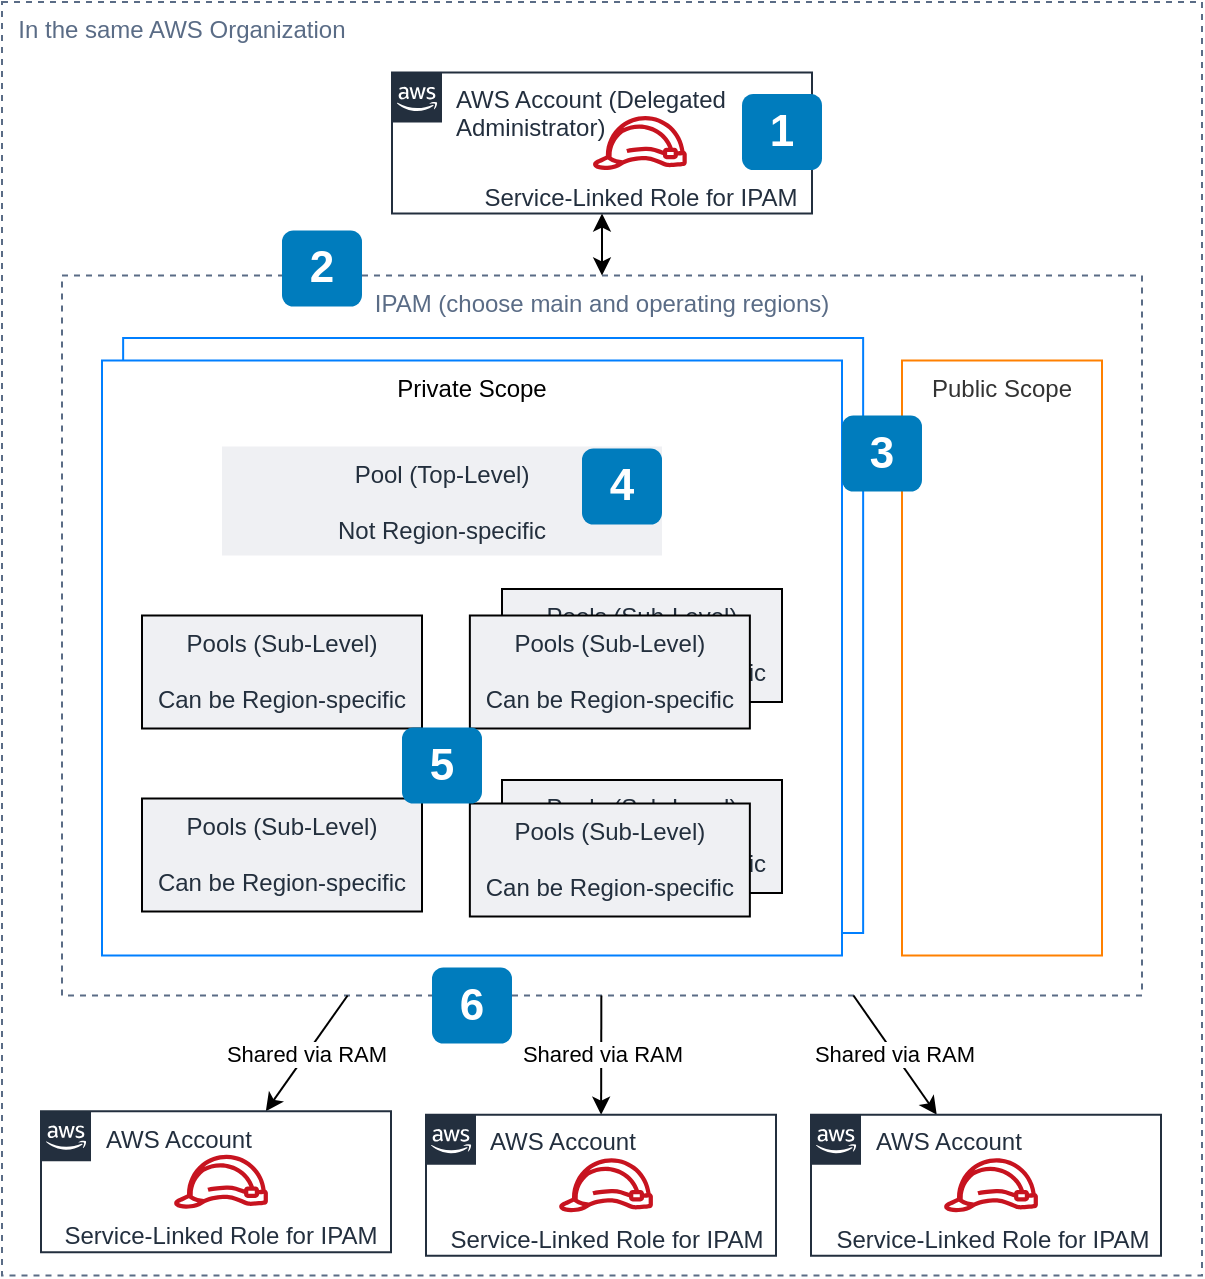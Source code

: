 <mxfile version="16.1.2" type="github">
  <diagram id="Ht1M8jgEwFfnCIfOTk4-" name="Page-1">
    <mxGraphModel dx="2666" dy="878" grid="1" gridSize="10" guides="1" tooltips="1" connect="1" arrows="1" fold="1" page="1" pageScale="1" pageWidth="1169" pageHeight="827" math="0" shadow="0">
      <root>
        <mxCell id="0" />
        <mxCell id="1" parent="0" />
        <mxCell id="24ib-LdrBKBhXYgPnSqK-10" value="In the same AWS Organization                                                                                                                              " style="fillColor=none;strokeColor=#5A6C86;dashed=1;verticalAlign=top;fontStyle=0;fontColor=#5A6C86;" parent="1" vertex="1">
          <mxGeometry x="-1150" y="40" width="600" height="636.75" as="geometry" />
        </mxCell>
        <mxCell id="7NBj9qlON9shgXfnsOWw-2" value="IPAM (choose main and operating regions)" style="fillColor=none;strokeColor=#5A6C86;dashed=1;verticalAlign=top;fontStyle=0;fontColor=#5A6C86;" parent="1" vertex="1">
          <mxGeometry x="-1120" y="176.75" width="540" height="360" as="geometry" />
        </mxCell>
        <mxCell id="vV3kP8_P8c0JdKtfFnim-1" value="" style="verticalAlign=top;fontStyle=0;fillColor=default;strokeWidth=1;strokeColor=#007FFF;" vertex="1" parent="1">
          <mxGeometry x="-1089.43" y="208" width="370" height="297.5" as="geometry" />
        </mxCell>
        <mxCell id="7NBj9qlON9shgXfnsOWw-4" value="Private Scope" style="verticalAlign=top;fontStyle=0;fillColor=default;strokeWidth=1;strokeColor=#007FFF;" parent="1" vertex="1">
          <mxGeometry x="-1100" y="219.25" width="370" height="297.5" as="geometry" />
        </mxCell>
        <mxCell id="z9ZJdVr1mk5tYfEpuRM7-7" value="Pools (Sub-Level)&#xa;&#xa;Can be Region-specific" style="fillColor=#EFF0F3;strokeColor=default;dashed=0;verticalAlign=top;fontStyle=0;fontColor=#232F3D;" parent="1" vertex="1">
          <mxGeometry x="-1080" y="346.75" width="140" height="56.5" as="geometry" />
        </mxCell>
        <mxCell id="24ib-LdrBKBhXYgPnSqK-15" style="edgeStyle=orthogonalEdgeStyle;rounded=0;orthogonalLoop=1;jettySize=auto;html=1;startArrow=classic;startFill=1;" parent="1" source="7NBj9qlON9shgXfnsOWw-3" target="7NBj9qlON9shgXfnsOWw-2" edge="1">
          <mxGeometry relative="1" as="geometry" />
        </mxCell>
        <mxCell id="7NBj9qlON9shgXfnsOWw-3" value="AWS Account (Delegated Administrator)" style="points=[[0,0],[0.25,0],[0.5,0],[0.75,0],[1,0],[1,0.25],[1,0.5],[1,0.75],[1,1],[0.75,1],[0.5,1],[0.25,1],[0,1],[0,0.75],[0,0.5],[0,0.25]];outlineConnect=0;gradientColor=none;html=1;whiteSpace=wrap;fontSize=12;fontStyle=0;shape=mxgraph.aws4.group;grIcon=mxgraph.aws4.group_aws_cloud_alt;strokeColor=#232F3E;fillColor=none;verticalAlign=top;align=left;spacingLeft=30;fontColor=#232F3E;dashed=0;" parent="1" vertex="1">
          <mxGeometry x="-955" y="75.25" width="210" height="70.5" as="geometry" />
        </mxCell>
        <mxCell id="-QjtrjUzRDEMRZ5MF8oH-9" value="1" style="rounded=1;whiteSpace=wrap;html=1;fillColor=#007CBD;strokeColor=none;fontColor=#FFFFFF;fontStyle=1;fontSize=22;" parent="1" vertex="1">
          <mxGeometry x="-780" y="86" width="40" height="38" as="geometry" />
        </mxCell>
        <mxCell id="-QjtrjUzRDEMRZ5MF8oH-27" value="2" style="rounded=1;whiteSpace=wrap;html=1;fillColor=#007CBD;strokeColor=none;fontColor=#FFFFFF;fontStyle=1;fontSize=22;" parent="1" vertex="1">
          <mxGeometry x="-1010" y="154.25" width="40" height="38" as="geometry" />
        </mxCell>
        <mxCell id="7NBj9qlON9shgXfnsOWw-1" value="Service-Linked Role for IPAM" style="outlineConnect=0;fontColor=#232F3E;gradientColor=none;fillColor=#C7131F;strokeColor=none;dashed=0;verticalLabelPosition=bottom;verticalAlign=top;align=center;html=1;fontSize=12;fontStyle=0;aspect=fixed;pointerEvents=1;shape=mxgraph.aws4.role;" parent="1" vertex="1">
          <mxGeometry x="-855" y="97" width="47.86" height="27" as="geometry" />
        </mxCell>
        <mxCell id="7NBj9qlON9shgXfnsOWw-5" value="Public Scope" style="verticalAlign=top;fontStyle=0;fontColor=#333333;fillColor=none;strokeColor=#FF8000;" parent="1" vertex="1">
          <mxGeometry x="-700" y="219.25" width="100" height="297.5" as="geometry" />
        </mxCell>
        <mxCell id="z9ZJdVr1mk5tYfEpuRM7-1" value="Pool (Top-Level)&#xa;&#xa;Not Region-specific" style="fillColor=#EFF0F3;strokeColor=none;dashed=0;verticalAlign=top;fontStyle=0;fontColor=#232F3D;" parent="1" vertex="1">
          <mxGeometry x="-1040" y="262.25" width="220" height="54.5" as="geometry" />
        </mxCell>
        <mxCell id="z9ZJdVr1mk5tYfEpuRM7-2" value="Pools (Sub-Level)&#xa;&#xa;Can be Region-specific" style="fillColor=#EFF0F3;strokeColor=default;dashed=0;verticalAlign=top;fontStyle=0;fontColor=#232F3D;" parent="1" vertex="1">
          <mxGeometry x="-1080" y="438.25" width="140" height="56.5" as="geometry" />
        </mxCell>
        <mxCell id="24ib-LdrBKBhXYgPnSqK-2" value="Pools (Sub-Level)&#xa;&#xa;Can be Region-specific" style="fillColor=#EFF0F3;strokeColor=default;dashed=0;verticalAlign=top;fontStyle=0;fontColor=#232F3D;" parent="1" vertex="1">
          <mxGeometry x="-900" y="333.5" width="140" height="56.5" as="geometry" />
        </mxCell>
        <mxCell id="24ib-LdrBKBhXYgPnSqK-1" value="Pools (Sub-Level)&#xa;&#xa;Can be Region-specific" style="fillColor=#EFF0F3;strokeColor=default;dashed=0;verticalAlign=top;fontStyle=0;fontColor=#232F3D;" parent="1" vertex="1">
          <mxGeometry x="-916.07" y="346.75" width="140" height="56.5" as="geometry" />
        </mxCell>
        <mxCell id="24ib-LdrBKBhXYgPnSqK-4" value="Pools (Sub-Level)&#xa;&#xa;Can be Region-specific" style="fillColor=#EFF0F3;strokeColor=default;dashed=0;verticalAlign=top;fontStyle=0;fontColor=#232F3D;" parent="1" vertex="1">
          <mxGeometry x="-900" y="429" width="140" height="56.5" as="geometry" />
        </mxCell>
        <mxCell id="24ib-LdrBKBhXYgPnSqK-3" value="Pools (Sub-Level)&#xa;&#xa;Can be Region-specific" style="fillColor=#EFF0F3;strokeColor=default;dashed=0;verticalAlign=top;fontStyle=0;fontColor=#232F3D;" parent="1" vertex="1">
          <mxGeometry x="-916.07" y="440.75" width="140" height="56.5" as="geometry" />
        </mxCell>
        <mxCell id="24ib-LdrBKBhXYgPnSqK-18" value="Shared via RAM" style="rounded=0;orthogonalLoop=1;jettySize=auto;html=1;startArrow=classic;startFill=1;endArrow=none;endFill=0;" parent="1" source="24ib-LdrBKBhXYgPnSqK-8" target="7NBj9qlON9shgXfnsOWw-2" edge="1">
          <mxGeometry relative="1" as="geometry" />
        </mxCell>
        <mxCell id="24ib-LdrBKBhXYgPnSqK-8" value="AWS Account" style="points=[[0,0],[0.25,0],[0.5,0],[0.75,0],[1,0],[1,0.25],[1,0.5],[1,0.75],[1,1],[0.75,1],[0.5,1],[0.25,1],[0,1],[0,0.75],[0,0.5],[0,0.25]];outlineConnect=0;gradientColor=none;html=1;whiteSpace=wrap;fontSize=12;fontStyle=0;shape=mxgraph.aws4.group;grIcon=mxgraph.aws4.group_aws_cloud_alt;strokeColor=#232F3E;fillColor=none;verticalAlign=top;align=left;spacingLeft=30;fontColor=#232F3E;dashed=0;" parent="1" vertex="1">
          <mxGeometry x="-938" y="596.37" width="175" height="70.5" as="geometry" />
        </mxCell>
        <mxCell id="24ib-LdrBKBhXYgPnSqK-9" value="Service-Linked Role for IPAM" style="outlineConnect=0;fontColor=#232F3E;gradientColor=none;fillColor=#C7131F;strokeColor=none;dashed=0;verticalLabelPosition=bottom;verticalAlign=top;align=center;html=1;fontSize=12;fontStyle=0;aspect=fixed;pointerEvents=1;shape=mxgraph.aws4.role;" parent="1" vertex="1">
          <mxGeometry x="-871.93" y="618.12" width="47.86" height="27" as="geometry" />
        </mxCell>
        <mxCell id="24ib-LdrBKBhXYgPnSqK-16" value="Shared via RAM" style="rounded=0;orthogonalLoop=1;jettySize=auto;html=1;startArrow=classic;startFill=1;endArrow=none;endFill=0;" parent="1" source="24ib-LdrBKBhXYgPnSqK-11" target="7NBj9qlON9shgXfnsOWw-2" edge="1">
          <mxGeometry relative="1" as="geometry" />
        </mxCell>
        <mxCell id="24ib-LdrBKBhXYgPnSqK-11" value="AWS Account" style="points=[[0,0],[0.25,0],[0.5,0],[0.75,0],[1,0],[1,0.25],[1,0.5],[1,0.75],[1,1],[0.75,1],[0.5,1],[0.25,1],[0,1],[0,0.75],[0,0.5],[0,0.25]];outlineConnect=0;gradientColor=none;html=1;whiteSpace=wrap;fontSize=12;fontStyle=0;shape=mxgraph.aws4.group;grIcon=mxgraph.aws4.group_aws_cloud_alt;strokeColor=#232F3E;fillColor=none;verticalAlign=top;align=left;spacingLeft=30;fontColor=#232F3E;dashed=0;" parent="1" vertex="1">
          <mxGeometry x="-1130.5" y="594.62" width="175" height="70.5" as="geometry" />
        </mxCell>
        <mxCell id="24ib-LdrBKBhXYgPnSqK-12" value="Service-Linked Role for IPAM" style="outlineConnect=0;fontColor=#232F3E;gradientColor=none;fillColor=#C7131F;strokeColor=none;dashed=0;verticalLabelPosition=bottom;verticalAlign=top;align=center;html=1;fontSize=12;fontStyle=0;aspect=fixed;pointerEvents=1;shape=mxgraph.aws4.role;" parent="1" vertex="1">
          <mxGeometry x="-1064.43" y="616.37" width="47.86" height="27" as="geometry" />
        </mxCell>
        <mxCell id="24ib-LdrBKBhXYgPnSqK-19" value="Shared via RAM" style="rounded=0;orthogonalLoop=1;jettySize=auto;html=1;startArrow=classic;startFill=1;endArrow=none;endFill=0;" parent="1" source="24ib-LdrBKBhXYgPnSqK-13" target="7NBj9qlON9shgXfnsOWw-2" edge="1">
          <mxGeometry relative="1" as="geometry" />
        </mxCell>
        <mxCell id="24ib-LdrBKBhXYgPnSqK-13" value="AWS Account" style="points=[[0,0],[0.25,0],[0.5,0],[0.75,0],[1,0],[1,0.25],[1,0.5],[1,0.75],[1,1],[0.75,1],[0.5,1],[0.25,1],[0,1],[0,0.75],[0,0.5],[0,0.25]];outlineConnect=0;gradientColor=none;html=1;whiteSpace=wrap;fontSize=12;fontStyle=0;shape=mxgraph.aws4.group;grIcon=mxgraph.aws4.group_aws_cloud_alt;strokeColor=#232F3E;fillColor=none;verticalAlign=top;align=left;spacingLeft=30;fontColor=#232F3E;dashed=0;" parent="1" vertex="1">
          <mxGeometry x="-745.5" y="596.37" width="175" height="70.5" as="geometry" />
        </mxCell>
        <mxCell id="24ib-LdrBKBhXYgPnSqK-14" value="Service-Linked Role for IPAM" style="outlineConnect=0;fontColor=#232F3E;gradientColor=none;fillColor=#C7131F;strokeColor=none;dashed=0;verticalLabelPosition=bottom;verticalAlign=top;align=center;html=1;fontSize=12;fontStyle=0;aspect=fixed;pointerEvents=1;shape=mxgraph.aws4.role;" parent="1" vertex="1">
          <mxGeometry x="-679.43" y="618.12" width="47.86" height="27" as="geometry" />
        </mxCell>
        <mxCell id="-QjtrjUzRDEMRZ5MF8oH-28" value="3" style="rounded=1;whiteSpace=wrap;html=1;fillColor=#007CBD;strokeColor=none;fontColor=#FFFFFF;fontStyle=1;fontSize=22;" parent="1" vertex="1">
          <mxGeometry x="-730" y="246.75" width="40" height="38" as="geometry" />
        </mxCell>
        <mxCell id="-QjtrjUzRDEMRZ5MF8oH-29" value="4" style="rounded=1;whiteSpace=wrap;html=1;fillColor=#007CBD;strokeColor=none;fontColor=#FFFFFF;fontStyle=1;fontSize=22;" parent="1" vertex="1">
          <mxGeometry x="-860" y="263.25" width="40" height="38" as="geometry" />
        </mxCell>
        <mxCell id="-QjtrjUzRDEMRZ5MF8oH-30" value="5" style="rounded=1;whiteSpace=wrap;html=1;fillColor=#007CBD;strokeColor=none;fontColor=#FFFFFF;fontStyle=1;fontSize=22;" parent="1" vertex="1">
          <mxGeometry x="-950" y="402.75" width="40" height="38" as="geometry" />
        </mxCell>
        <mxCell id="-QjtrjUzRDEMRZ5MF8oH-31" value="6" style="rounded=1;whiteSpace=wrap;html=1;fillColor=#007CBD;strokeColor=none;fontColor=#FFFFFF;fontStyle=1;fontSize=22;" parent="1" vertex="1">
          <mxGeometry x="-935" y="522.75" width="40" height="38" as="geometry" />
        </mxCell>
      </root>
    </mxGraphModel>
  </diagram>
</mxfile>
